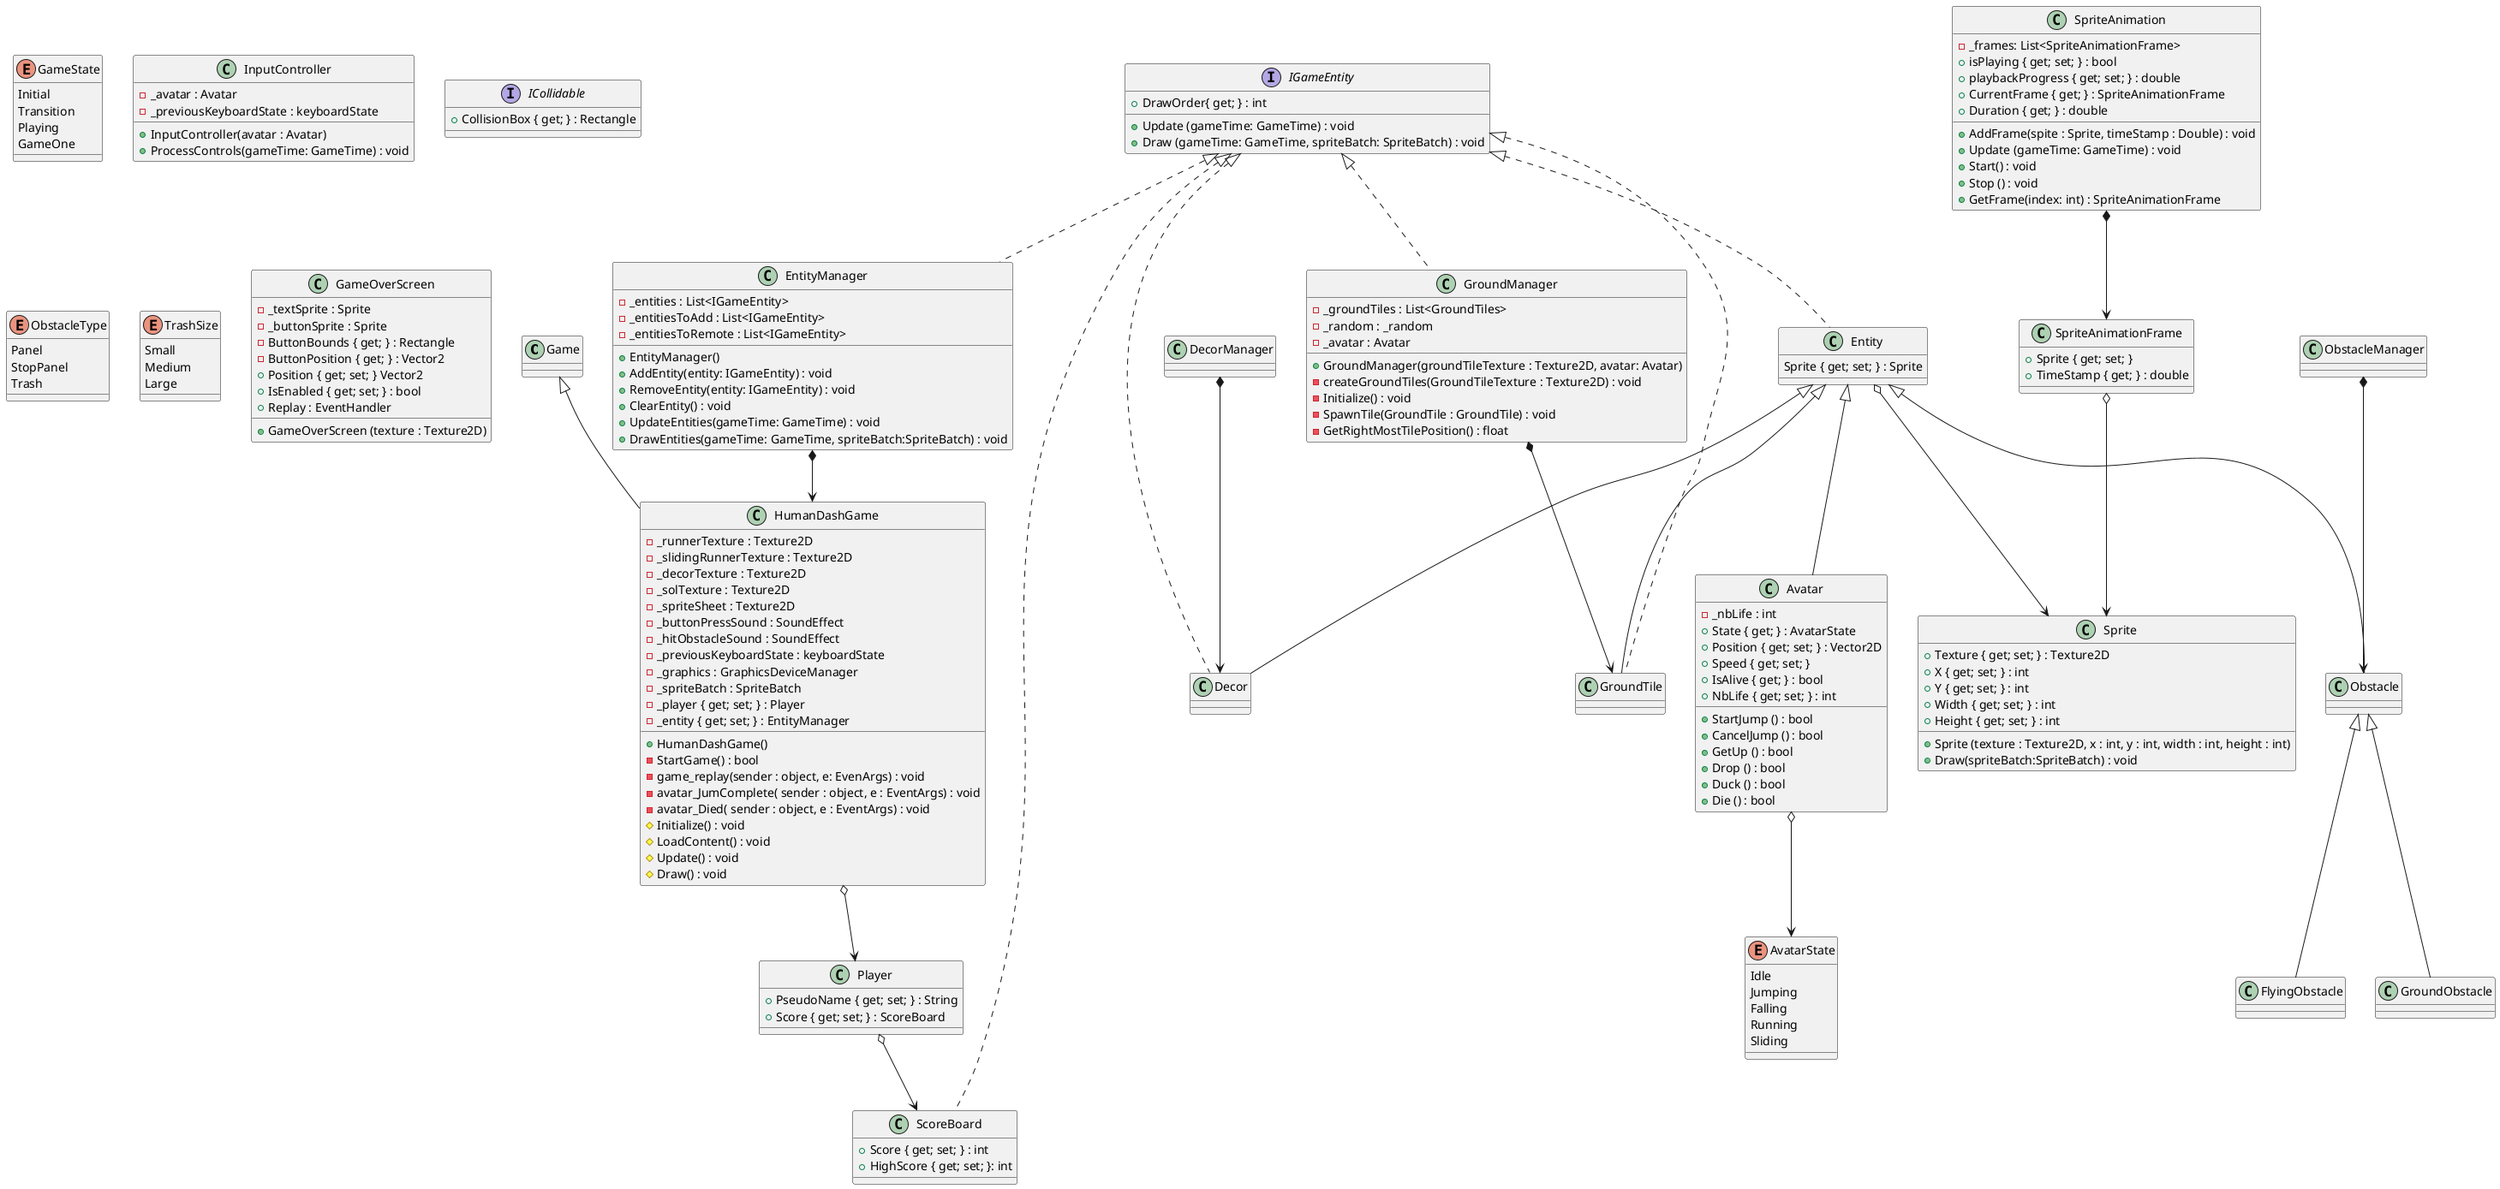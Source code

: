 @startuml
class Game{
 
}

class HumanDashGame{
    - _runnerTexture : Texture2D
    - _slidingRunnerTexture : Texture2D
    - _decorTexture : Texture2D
    - _solTexture : Texture2D
    - _spriteSheet : Texture2D
    - _buttonPressSound : SoundEffect
    - _hitObstacleSound : SoundEffect
    - _previousKeyboardState : keyboardState
    - _graphics : GraphicsDeviceManager
    - _spriteBatch : SpriteBatch
    + HumanDashGame()
    - _player { get; set; } : Player
    - _entity { get; set; } : EntityManager
    - StartGame() : bool
    - game_replay(sender : object, e: EvenArgs) : void
    - avatar_JumComplete( sender : object, e : EventArgs) : void
    - avatar_Died( sender : object, e : EventArgs) : void
    # Initialize() : void
    # LoadContent() : void
    # Update() : void
    # Draw() : void 
}
class EntityManager {
    - _entities : List<IGameEntity>
    - _entitiesToAdd : List<IGameEntity>
    - _entitiesToRemote : List<IGameEntity>
    + EntityManager()
    + AddEntity(entity: IGameEntity) : void
    + RemoveEntity(entity: IGameEntity) : void
    + ClearEntity() : void
    + UpdateEntities(gameTime: GameTime) : void
    + DrawEntities(gameTime: GameTime, spriteBatch:SpriteBatch) : void
}

interface IGameEntity{
    + DrawOrder{ get; } : int
    + Update (gameTime: GameTime) : void
    + Draw (gameTime: GameTime, spriteBatch: SpriteBatch) : void
}


class ScoreBoard {
    +Score { get; set; } : int
    +HighScore { get; set; }: int
}

class Player {
    + PseudoName { get; set; } : String
    + Score { get; set; } : ScoreBoard
}

class Entity {
    Sprite { get; set; } : Sprite
}

class Avatar {
    - _nbLife : int 
    + State { get; } : AvatarState
    + Position { get; set; } : Vector2D
    + Speed { get; set; }
    + IsAlive { get; } : bool
    + NbLife { get; set; } : int
    + StartJump () : bool 
    + CancelJump () : bool
    + GetUp () : bool 
    + Drop () : bool 
    + Duck () : bool 
    + Die () : bool
}

enum AvatarState{
    Idle
    Jumping
    Falling
    Running
    Sliding
}

enum GameState {
    Initial
    Transition
    Playing
    GameOne
}

class Sprite{
    + Sprite (texture : Texture2D, x : int, y : int, width : int, height : int)
    + Texture { get; set; } : Texture2D
    + X { get; set; } : int
    + Y { get; set; } : int
    + Width { get; set; } : int
    + Height { get; set; } : int
    + Draw(spriteBatch:SpriteBatch) : void
}

class SpriteAnimationFrame{
    + Sprite { get; set; }
    + TimeStamp { get; } : double
}

class SpriteAnimation{
    - _frames: List<SpriteAnimationFrame>
    + isPlaying { get; set; } : bool
    + playbackProgress { get; set; } : double
    + CurrentFrame { get; } : SpriteAnimationFrame
    + Duration { get; } : double
    +AddFrame(spite : Sprite, timeStamp : Double) : void
    + Update (gameTime: GameTime) : void
    + Start() : void
    + Stop () : void
    + GetFrame(index: int) : SpriteAnimationFrame    
}

class InputController{
    - _avatar : Avatar
    - _previousKeyboardState : keyboardState
    + InputController(avatar : Avatar)
    + ProcessControls(gameTime: GameTime) : void
    
}

interface ICollidable {
    + CollisionBox { get; } : Rectangle
}

enum ObstacleType {
    Panel 
    StopPanel
    Trash
}

enum TrashSize {
    Small
    Medium
    Large
}

class GameOverScreen {
    - _textSprite : Sprite
    - _buttonSprite : Sprite
    + GameOverScreen (texture : Texture2D)
    - ButtonBounds { get; } : Rectangle
    - ButtonPosition { get; } : Vector2
    + Position { get; set; } Vector2
    + IsEnabled { get; set; } : bool
    +Replay : EventHandler
    
}
class GroundObstacle{
    
}

class FlyingObstacle{

}

class ObstacleManager{

}

class DecorManager {
    
}

class GroundManager {
    - _groundTiles : List<GroundTiles>
    - _random : _random
    - _avatar : Avatar
    + GroundManager(groundTileTexture : Texture2D, avatar: Avatar)
    - createGroundTiles(GroundTileTexture : Texture2D) : void
    - Initialize() : void
    - SpawnTile(GroundTile : GroundTile) : void
    - GetRightMostTilePosition() : float
}

class GroundTile{
    
}
  
Game <|-- HumanDashGame

Entity <|-- Decor
Entity <|-- Obstacle
Entity <|-- Avatar
Entity <|-- GroundTile

Obstacle <|-- GroundObstacle
Obstacle <|-- FlyingObstacle

IGameEntity <|.. Entity
IGameEntity <|.. Decor
IGameEntity <|.. EntityManager
IGameEntity <|.. ScoreBoard
IGameEntity <|.. GroundTile
IGameEntity <|.. GroundManager

HumanDashGame o--> Player 

Player o--> ScoreBoard

EntityManager *--> HumanDashGame

DecorManager *--> Decor

Avatar o--> AvatarState

SpriteAnimation *--> SpriteAnimationFrame

SpriteAnimationFrame o--> Sprite

ObstacleManager *--> Obstacle

Entity o--> Sprite

GroundManager *--> GroundTile

@enduml
